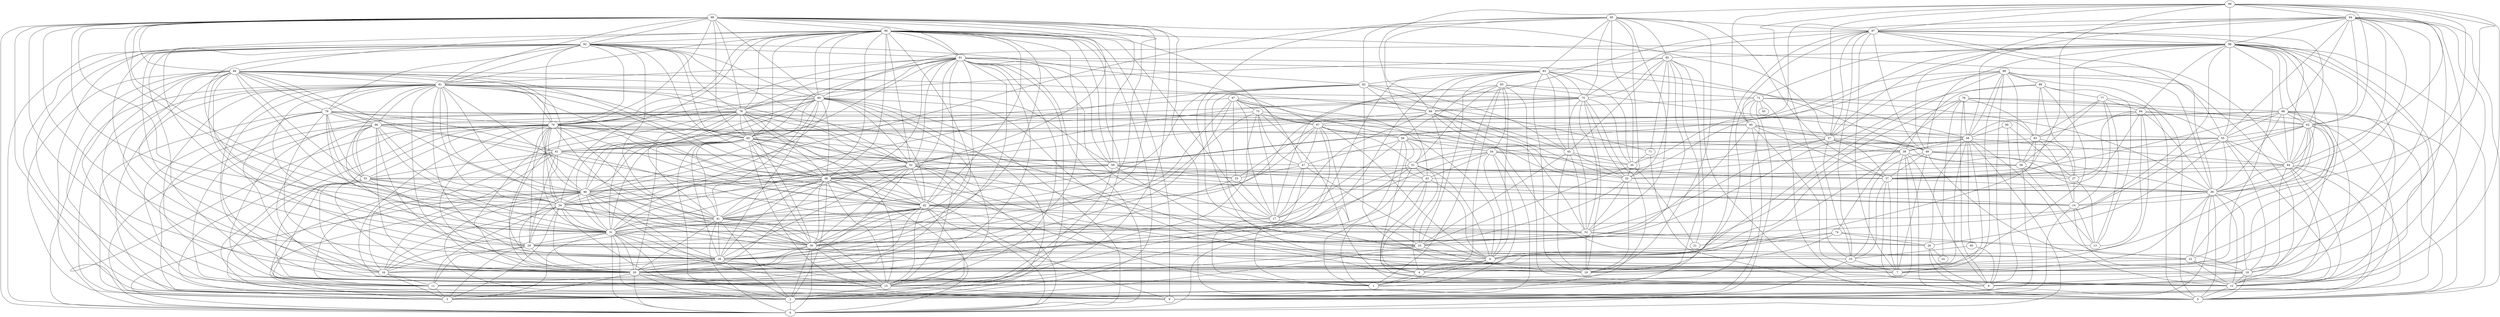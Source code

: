 digraph "sensornet-topology" {
label = "";
rankdir="BT";"0"->"2" [arrowhead = "both"] 
"0"->"20" [arrowhead = "both"] 
"0"->"30" [arrowhead = "both"] 
"0"->"31" [arrowhead = "both"] 
"0"->"41" [arrowhead = "both"] 
"0"->"42" [arrowhead = "both"] 
"0"->"46" [arrowhead = "both"] 
"0"->"48" [arrowhead = "both"] 
"0"->"51" [arrowhead = "both"] 
"0"->"52" [arrowhead = "both"] 
"0"->"58" [arrowhead = "both"] 
"0"->"70" [arrowhead = "both"] 
"0"->"72" [arrowhead = "both"] 
"0"->"80" [arrowhead = "both"] 
"0"->"81" [arrowhead = "both"] 
"0"->"91" [arrowhead = "both"] 
"0"->"92" [arrowhead = "both"] 
"0"->"96" [arrowhead = "both"] 
"0"->"98" [arrowhead = "both"] 
"1"->"4" [arrowhead = "both"] 
"1"->"6" [arrowhead = "both"] 
"1"->"17" [arrowhead = "both"] 
"1"->"39" [arrowhead = "both"] 
"1"->"43" [arrowhead = "both"] 
"1"->"52" [arrowhead = "both"] 
"1"->"54" [arrowhead = "both"] 
"1"->"56" [arrowhead = "both"] 
"1"->"67" [arrowhead = "both"] 
"1"->"93" [arrowhead = "both"] 
"2"->"15" [arrowhead = "both"] 
"2"->"20" [arrowhead = "both"] 
"2"->"25" [arrowhead = "both"] 
"2"->"28" [arrowhead = "both"] 
"2"->"30" [arrowhead = "both"] 
"2"->"31" [arrowhead = "both"] 
"2"->"38" [arrowhead = "both"] 
"2"->"41" [arrowhead = "both"] 
"2"->"42" [arrowhead = "both"] 
"2"->"46" [arrowhead = "both"] 
"2"->"48" [arrowhead = "both"] 
"2"->"65" [arrowhead = "both"] 
"2"->"70" [arrowhead = "both"] 
"2"->"78" [arrowhead = "both"] 
"2"->"80" [arrowhead = "both"] 
"2"->"81" [arrowhead = "both"] 
"2"->"86" [arrowhead = "both"] 
"2"->"91" [arrowhead = "both"] 
"2"->"92" [arrowhead = "both"] 
"2"->"96" [arrowhead = "both"] 
"2"->"98" [arrowhead = "both"] 
"3"->"11" [arrowhead = "both"] 
"3"->"16" [arrowhead = "both"] 
"3"->"20" [arrowhead = "both"] 
"3"->"29" [arrowhead = "both"] 
"3"->"31" [arrowhead = "both"] 
"3"->"34" [arrowhead = "both"] 
"3"->"36" [arrowhead = "both"] 
"3"->"54" [arrowhead = "both"] 
"3"->"61" [arrowhead = "both"] 
"3"->"66" [arrowhead = "both"] 
"3"->"70" [arrowhead = "both"] 
"3"->"79" [arrowhead = "both"] 
"3"->"81" [arrowhead = "both"] 
"3"->"83" [arrowhead = "both"] 
"3"->"84" [arrowhead = "both"] 
"3"->"85" [arrowhead = "both"] 
"4"->"6" [arrowhead = "both"] 
"4"->"31" [arrowhead = "both"] 
"4"->"43" [arrowhead = "both"] 
"4"->"51" [arrowhead = "both"] 
"4"->"56" [arrowhead = "both"] 
"4"->"64" [arrowhead = "both"] 
"4"->"88" [arrowhead = "both"] 
"4"->"93" [arrowhead = "both"] 
"5"->"12" [arrowhead = "both"] 
"5"->"18" [arrowhead = "both"] 
"5"->"26" [arrowhead = "both"] 
"5"->"36" [arrowhead = "both"] 
"5"->"39" [arrowhead = "both"] 
"5"->"44" [arrowhead = "both"] 
"5"->"53" [arrowhead = "both"] 
"5"->"62" [arrowhead = "both"] 
"5"->"68" [arrowhead = "both"] 
"5"->"77" [arrowhead = "both"] 
"5"->"85" [arrowhead = "both"] 
"5"->"86" [arrowhead = "both"] 
"5"->"89" [arrowhead = "both"] 
"5"->"92" [arrowhead = "both"] 
"5"->"94" [arrowhead = "both"] 
"5"->"98" [arrowhead = "both"] 
"6"->"17" [arrowhead = "both"] 
"6"->"29" [arrowhead = "both"] 
"6"->"39" [arrowhead = "both"] 
"6"->"43" [arrowhead = "both"] 
"6"->"47" [arrowhead = "both"] 
"6"->"51" [arrowhead = "both"] 
"6"->"54" [arrowhead = "both"] 
"6"->"62" [arrowhead = "both"] 
"6"->"63" [arrowhead = "both"] 
"6"->"67" [arrowhead = "both"] 
"6"->"76" [arrowhead = "both"] 
"6"->"93" [arrowhead = "both"] 
"6"->"97" [arrowhead = "both"] 
"7"->"10" [arrowhead = "both"] 
"7"->"36" [arrowhead = "both"] 
"7"->"37" [arrowhead = "both"] 
"7"->"39" [arrowhead = "both"] 
"7"->"48" [arrowhead = "both"] 
"7"->"49" [arrowhead = "both"] 
"7"->"58" [arrowhead = "both"] 
"7"->"60" [arrowhead = "both"] 
"7"->"82" [arrowhead = "both"] 
"7"->"86" [arrowhead = "both"] 
"7"->"87" [arrowhead = "both"] 
"7"->"89" [arrowhead = "both"] 
"7"->"99" [arrowhead = "both"] 
"8"->"18" [arrowhead = "both"] 
"8"->"26" [arrowhead = "both"] 
"8"->"39" [arrowhead = "both"] 
"8"->"40" [arrowhead = "both"] 
"8"->"43" [arrowhead = "both"] 
"8"->"44" [arrowhead = "both"] 
"8"->"68" [arrowhead = "both"] 
"8"->"71" [arrowhead = "both"] 
"8"->"73" [arrowhead = "both"] 
"8"->"76" [arrowhead = "both"] 
"8"->"81" [arrowhead = "both"] 
"8"->"89" [arrowhead = "both"] 
"8"->"90" [arrowhead = "both"] 
"8"->"93" [arrowhead = "both"] 
"8"->"94" [arrowhead = "both"] 
"9"->"10" [arrowhead = "both"] 
"9"->"14" [arrowhead = "both"] 
"9"->"15" [arrowhead = "both"] 
"9"->"34" [arrowhead = "both"] 
"9"->"44" [arrowhead = "both"] 
"9"->"46" [arrowhead = "both"] 
"9"->"48" [arrowhead = "both"] 
"9"->"60" [arrowhead = "both"] 
"9"->"64" [arrowhead = "both"] 
"9"->"65" [arrowhead = "both"] 
"9"->"75" [arrowhead = "both"] 
"9"->"84" [arrowhead = "both"] 
"9"->"96" [arrowhead = "both"] 
"10"->"29" [arrowhead = "both"] 
"10"->"37" [arrowhead = "both"] 
"10"->"40" [arrowhead = "both"] 
"10"->"49" [arrowhead = "both"] 
"10"->"57" [arrowhead = "both"] 
"10"->"59" [arrowhead = "both"] 
"10"->"87" [arrowhead = "both"] 
"10"->"99" [arrowhead = "both"] 
"11"->"16" [arrowhead = "both"] 
"11"->"23" [arrowhead = "both"] 
"11"->"25" [arrowhead = "both"] 
"11"->"29" [arrowhead = "both"] 
"11"->"34" [arrowhead = "both"] 
"11"->"47" [arrowhead = "both"] 
"11"->"53" [arrowhead = "both"] 
"11"->"61" [arrowhead = "both"] 
"11"->"66" [arrowhead = "both"] 
"11"->"73" [arrowhead = "both"] 
"11"->"78" [arrowhead = "both"] 
"11"->"79" [arrowhead = "both"] 
"11"->"84" [arrowhead = "both"] 
"11"->"87" [arrowhead = "both"] 
"11"->"97" [arrowhead = "both"] 
"12"->"14" [arrowhead = "both"] 
"12"->"18" [arrowhead = "both"] 
"12"->"22" [arrowhead = "both"] 
"12"->"36" [arrowhead = "both"] 
"12"->"37" [arrowhead = "both"] 
"12"->"44" [arrowhead = "both"] 
"12"->"49" [arrowhead = "both"] 
"12"->"55" [arrowhead = "both"] 
"12"->"66" [arrowhead = "both"] 
"12"->"68" [arrowhead = "both"] 
"12"->"70" [arrowhead = "both"] 
"12"->"72" [arrowhead = "both"] 
"12"->"80" [arrowhead = "both"] 
"12"->"86" [arrowhead = "both"] 
"12"->"87" [arrowhead = "both"] 
"12"->"94" [arrowhead = "both"] 
"12"->"99" [arrowhead = "both"] 
"13"->"14" [arrowhead = "both"] 
"13"->"27" [arrowhead = "both"] 
"13"->"32" [arrowhead = "both"] 
"13"->"38" [arrowhead = "both"] 
"13"->"64" [arrowhead = "both"] 
"13"->"77" [arrowhead = "both"] 
"13"->"88" [arrowhead = "both"] 
"14"->"27" [arrowhead = "both"] 
"14"->"36" [arrowhead = "both"] 
"14"->"59" [arrowhead = "both"] 
"14"->"62" [arrowhead = "both"] 
"14"->"63" [arrowhead = "both"] 
"14"->"65" [arrowhead = "both"] 
"14"->"70" [arrowhead = "both"] 
"14"->"77" [arrowhead = "both"] 
"15"->"18" [arrowhead = "both"] 
"15"->"20" [arrowhead = "both"] 
"15"->"28" [arrowhead = "both"] 
"15"->"30" [arrowhead = "both"] 
"15"->"31" [arrowhead = "both"] 
"15"->"41" [arrowhead = "both"] 
"15"->"42" [arrowhead = "both"] 
"15"->"46" [arrowhead = "both"] 
"15"->"48" [arrowhead = "both"] 
"15"->"52" [arrowhead = "both"] 
"15"->"59" [arrowhead = "both"] 
"15"->"70" [arrowhead = "both"] 
"15"->"72" [arrowhead = "both"] 
"15"->"78" [arrowhead = "both"] 
"15"->"80" [arrowhead = "both"] 
"15"->"81" [arrowhead = "both"] 
"15"->"84" [arrowhead = "both"] 
"15"->"91" [arrowhead = "both"] 
"15"->"92" [arrowhead = "both"] 
"15"->"96" [arrowhead = "both"] 
"15"->"98" [arrowhead = "both"] 
"16"->"28" [arrowhead = "both"] 
"16"->"29" [arrowhead = "both"] 
"16"->"31" [arrowhead = "both"] 
"16"->"34" [arrowhead = "both"] 
"16"->"39" [arrowhead = "both"] 
"16"->"46" [arrowhead = "both"] 
"16"->"53" [arrowhead = "both"] 
"16"->"61" [arrowhead = "both"] 
"16"->"68" [arrowhead = "both"] 
"16"->"79" [arrowhead = "both"] 
"16"->"81" [arrowhead = "both"] 
"16"->"84" [arrowhead = "both"] 
"16"->"89" [arrowhead = "both"] 
"17"->"23" [arrowhead = "both"] 
"17"->"42" [arrowhead = "both"] 
"17"->"47" [arrowhead = "both"] 
"17"->"51" [arrowhead = "both"] 
"17"->"56" [arrowhead = "both"] 
"17"->"69" [arrowhead = "both"] 
"17"->"73" [arrowhead = "both"] 
"17"->"91" [arrowhead = "both"] 
"17"->"93" [arrowhead = "both"] 
"17"->"96" [arrowhead = "both"] 
"17"->"97" [arrowhead = "both"] 
"18"->"22" [arrowhead = "both"] 
"18"->"36" [arrowhead = "both"] 
"18"->"44" [arrowhead = "both"] 
"18"->"55" [arrowhead = "both"] 
"18"->"58" [arrowhead = "both"] 
"18"->"62" [arrowhead = "both"] 
"18"->"65" [arrowhead = "both"] 
"18"->"78" [arrowhead = "both"] 
"18"->"86" [arrowhead = "both"] 
"18"->"94" [arrowhead = "both"] 
"19"->"22" [arrowhead = "both"] 
"19"->"25" [arrowhead = "both"] 
"19"->"32" [arrowhead = "both"] 
"19"->"33" [arrowhead = "both"] 
"19"->"34" [arrowhead = "both"] 
"19"->"45" [arrowhead = "both"] 
"19"->"70" [arrowhead = "both"] 
"19"->"72" [arrowhead = "both"] 
"19"->"75" [arrowhead = "both"] 
"19"->"82" [arrowhead = "both"] 
"19"->"83" [arrowhead = "both"] 
"19"->"94" [arrowhead = "both"] 
"19"->"95" [arrowhead = "both"] 
"20"->"28" [arrowhead = "both"] 
"20"->"29" [arrowhead = "both"] 
"20"->"30" [arrowhead = "both"] 
"20"->"31" [arrowhead = "both"] 
"20"->"34" [arrowhead = "both"] 
"20"->"41" [arrowhead = "both"] 
"20"->"42" [arrowhead = "both"] 
"20"->"46" [arrowhead = "both"] 
"20"->"48" [arrowhead = "both"] 
"20"->"52" [arrowhead = "both"] 
"20"->"53" [arrowhead = "both"] 
"20"->"58" [arrowhead = "both"] 
"20"->"65" [arrowhead = "both"] 
"20"->"66" [arrowhead = "both"] 
"20"->"74" [arrowhead = "both"] 
"20"->"78" [arrowhead = "both"] 
"20"->"79" [arrowhead = "both"] 
"20"->"80" [arrowhead = "both"] 
"20"->"81" [arrowhead = "both"] 
"20"->"83" [arrowhead = "both"] 
"20"->"84" [arrowhead = "both"] 
"20"->"91" [arrowhead = "both"] 
"20"->"92" [arrowhead = "both"] 
"20"->"96" [arrowhead = "both"] 
"20"->"98" [arrowhead = "both"] 
"21"->"35" [arrowhead = "both"] 
"21"->"74" [arrowhead = "both"] 
"21"->"85" [arrowhead = "both"] 
"22"->"30" [arrowhead = "both"] 
"22"->"36" [arrowhead = "both"] 
"22"->"62" [arrowhead = "both"] 
"22"->"69" [arrowhead = "both"] 
"22"->"74" [arrowhead = "both"] 
"22"->"86" [arrowhead = "both"] 
"23"->"47" [arrowhead = "both"] 
"23"->"59" [arrowhead = "both"] 
"23"->"61" [arrowhead = "both"] 
"23"->"67" [arrowhead = "both"] 
"23"->"97" [arrowhead = "both"] 
"24"->"26" [arrowhead = "both"] 
"24"->"76" [arrowhead = "both"] 
"25"->"32" [arrowhead = "both"] 
"25"->"33" [arrowhead = "both"] 
"25"->"35" [arrowhead = "both"] 
"25"->"45" [arrowhead = "both"] 
"25"->"52" [arrowhead = "both"] 
"25"->"61" [arrowhead = "both"] 
"25"->"69" [arrowhead = "both"] 
"25"->"82" [arrowhead = "both"] 
"25"->"83" [arrowhead = "both"] 
"25"->"85" [arrowhead = "both"] 
"25"->"95" [arrowhead = "both"] 
"26"->"32" [arrowhead = "both"] 
"26"->"55" [arrowhead = "both"] 
"26"->"58" [arrowhead = "both"] 
"26"->"70" [arrowhead = "both"] 
"26"->"74" [arrowhead = "both"] 
"27"->"38" [arrowhead = "both"] 
"27"->"47" [arrowhead = "both"] 
"27"->"63" [arrowhead = "both"] 
"27"->"64" [arrowhead = "both"] 
"27"->"88" [arrowhead = "both"] 
"27"->"90" [arrowhead = "both"] 
"28"->"30" [arrowhead = "both"] 
"28"->"31" [arrowhead = "both"] 
"28"->"41" [arrowhead = "both"] 
"28"->"42" [arrowhead = "both"] 
"28"->"46" [arrowhead = "both"] 
"28"->"48" [arrowhead = "both"] 
"28"->"51" [arrowhead = "both"] 
"28"->"52" [arrowhead = "both"] 
"28"->"65" [arrowhead = "both"] 
"28"->"66" [arrowhead = "both"] 
"28"->"70" [arrowhead = "both"] 
"28"->"74" [arrowhead = "both"] 
"28"->"80" [arrowhead = "both"] 
"28"->"81" [arrowhead = "both"] 
"28"->"91" [arrowhead = "both"] 
"28"->"92" [arrowhead = "both"] 
"28"->"96" [arrowhead = "both"] 
"28"->"98" [arrowhead = "both"] 
"29"->"31" [arrowhead = "both"] 
"29"->"34" [arrowhead = "both"] 
"29"->"42" [arrowhead = "both"] 
"29"->"53" [arrowhead = "both"] 
"29"->"60" [arrowhead = "both"] 
"29"->"61" [arrowhead = "both"] 
"29"->"66" [arrowhead = "both"] 
"29"->"70" [arrowhead = "both"] 
"29"->"73" [arrowhead = "both"] 
"29"->"81" [arrowhead = "both"] 
"29"->"84" [arrowhead = "both"] 
"29"->"86" [arrowhead = "both"] 
"29"->"88" [arrowhead = "both"] 
"30"->"31" [arrowhead = "both"] 
"30"->"41" [arrowhead = "both"] 
"30"->"42" [arrowhead = "both"] 
"30"->"46" [arrowhead = "both"] 
"30"->"48" [arrowhead = "both"] 
"30"->"52" [arrowhead = "both"] 
"30"->"54" [arrowhead = "both"] 
"30"->"65" [arrowhead = "both"] 
"30"->"70" [arrowhead = "both"] 
"30"->"78" [arrowhead = "both"] 
"30"->"81" [arrowhead = "both"] 
"30"->"91" [arrowhead = "both"] 
"30"->"92" [arrowhead = "both"] 
"30"->"96" [arrowhead = "both"] 
"30"->"98" [arrowhead = "both"] 
"31"->"34" [arrowhead = "both"] 
"31"->"41" [arrowhead = "both"] 
"31"->"42" [arrowhead = "both"] 
"31"->"46" [arrowhead = "both"] 
"31"->"48" [arrowhead = "both"] 
"31"->"52" [arrowhead = "both"] 
"31"->"53" [arrowhead = "both"] 
"31"->"55" [arrowhead = "both"] 
"31"->"65" [arrowhead = "both"] 
"31"->"66" [arrowhead = "both"] 
"31"->"67" [arrowhead = "both"] 
"31"->"70" [arrowhead = "both"] 
"31"->"78" [arrowhead = "both"] 
"31"->"79" [arrowhead = "both"] 
"31"->"80" [arrowhead = "both"] 
"31"->"84" [arrowhead = "both"] 
"31"->"91" [arrowhead = "both"] 
"31"->"92" [arrowhead = "both"] 
"31"->"96" [arrowhead = "both"] 
"31"->"98" [arrowhead = "both"] 
"32"->"33" [arrowhead = "both"] 
"32"->"41" [arrowhead = "both"] 
"32"->"42" [arrowhead = "both"] 
"32"->"45" [arrowhead = "both"] 
"32"->"57" [arrowhead = "both"] 
"32"->"69" [arrowhead = "both"] 
"32"->"75" [arrowhead = "both"] 
"32"->"83" [arrowhead = "both"] 
"32"->"84" [arrowhead = "both"] 
"32"->"95" [arrowhead = "both"] 
"33"->"35" [arrowhead = "both"] 
"33"->"38" [arrowhead = "both"] 
"33"->"45" [arrowhead = "both"] 
"33"->"68" [arrowhead = "both"] 
"33"->"69" [arrowhead = "both"] 
"33"->"75" [arrowhead = "both"] 
"33"->"82" [arrowhead = "both"] 
"33"->"85" [arrowhead = "both"] 
"33"->"95" [arrowhead = "both"] 
"34"->"46" [arrowhead = "both"] 
"34"->"48" [arrowhead = "both"] 
"34"->"53" [arrowhead = "both"] 
"34"->"59" [arrowhead = "both"] 
"34"->"61" [arrowhead = "both"] 
"34"->"66" [arrowhead = "both"] 
"34"->"69" [arrowhead = "both"] 
"34"->"70" [arrowhead = "both"] 
"34"->"79" [arrowhead = "both"] 
"34"->"81" [arrowhead = "both"] 
"34"->"82" [arrowhead = "both"] 
"34"->"95" [arrowhead = "both"] 
"34"->"96" [arrowhead = "both"] 
"34"->"98" [arrowhead = "both"] 
"35"->"45" [arrowhead = "both"] 
"35"->"54" [arrowhead = "both"] 
"35"->"71" [arrowhead = "both"] 
"35"->"75" [arrowhead = "both"] 
"35"->"83" [arrowhead = "both"] 
"35"->"94" [arrowhead = "both"] 
"35"->"95" [arrowhead = "both"] 
"36"->"37" [arrowhead = "both"] 
"36"->"44" [arrowhead = "both"] 
"36"->"49" [arrowhead = "both"] 
"36"->"53" [arrowhead = "both"] 
"36"->"55" [arrowhead = "both"] 
"36"->"57" [arrowhead = "both"] 
"36"->"62" [arrowhead = "both"] 
"36"->"64" [arrowhead = "both"] 
"36"->"68" [arrowhead = "both"] 
"36"->"72" [arrowhead = "both"] 
"36"->"73" [arrowhead = "both"] 
"36"->"87" [arrowhead = "both"] 
"36"->"89" [arrowhead = "both"] 
"36"->"94" [arrowhead = "both"] 
"36"->"99" [arrowhead = "both"] 
"37"->"44" [arrowhead = "both"] 
"37"->"47" [arrowhead = "both"] 
"37"->"49" [arrowhead = "both"] 
"37"->"57" [arrowhead = "both"] 
"37"->"60" [arrowhead = "both"] 
"37"->"62" [arrowhead = "both"] 
"37"->"78" [arrowhead = "both"] 
"37"->"86" [arrowhead = "both"] 
"37"->"94" [arrowhead = "both"] 
"37"->"95" [arrowhead = "both"] 
"37"->"99" [arrowhead = "both"] 
"38"->"39" [arrowhead = "both"] 
"38"->"54" [arrowhead = "both"] 
"38"->"63" [arrowhead = "both"] 
"38"->"77" [arrowhead = "both"] 
"38"->"89" [arrowhead = "both"] 
"39"->"55" [arrowhead = "both"] 
"39"->"56" [arrowhead = "both"] 
"39"->"57" [arrowhead = "both"] 
"39"->"58" [arrowhead = "both"] 
"39"->"66" [arrowhead = "both"] 
"39"->"88" [arrowhead = "both"] 
"40"->"58" [arrowhead = "both"] 
"41"->"42" [arrowhead = "both"] 
"41"->"46" [arrowhead = "both"] 
"41"->"48" [arrowhead = "both"] 
"41"->"52" [arrowhead = "both"] 
"41"->"65" [arrowhead = "both"] 
"41"->"70" [arrowhead = "both"] 
"41"->"78" [arrowhead = "both"] 
"41"->"80" [arrowhead = "both"] 
"41"->"81" [arrowhead = "both"] 
"41"->"82" [arrowhead = "both"] 
"41"->"87" [arrowhead = "both"] 
"41"->"92" [arrowhead = "both"] 
"41"->"96" [arrowhead = "both"] 
"41"->"98" [arrowhead = "both"] 
"42"->"46" [arrowhead = "both"] 
"42"->"48" [arrowhead = "both"] 
"42"->"52" [arrowhead = "both"] 
"42"->"64" [arrowhead = "both"] 
"42"->"65" [arrowhead = "both"] 
"42"->"67" [arrowhead = "both"] 
"42"->"70" [arrowhead = "both"] 
"42"->"78" [arrowhead = "both"] 
"42"->"79" [arrowhead = "both"] 
"42"->"80" [arrowhead = "both"] 
"42"->"81" [arrowhead = "both"] 
"42"->"91" [arrowhead = "both"] 
"42"->"96" [arrowhead = "both"] 
"42"->"97" [arrowhead = "both"] 
"42"->"98" [arrowhead = "both"] 
"43"->"51" [arrowhead = "both"] 
"43"->"54" [arrowhead = "both"] 
"43"->"56" [arrowhead = "both"] 
"43"->"58" [arrowhead = "both"] 
"43"->"59" [arrowhead = "both"] 
"43"->"99" [arrowhead = "both"] 
"44"->"49" [arrowhead = "both"] 
"44"->"55" [arrowhead = "both"] 
"44"->"58" [arrowhead = "both"] 
"44"->"62" [arrowhead = "both"] 
"44"->"68" [arrowhead = "both"] 
"44"->"86" [arrowhead = "both"] 
"44"->"87" [arrowhead = "both"] 
"44"->"96" [arrowhead = "both"] 
"44"->"99" [arrowhead = "both"] 
"45"->"69" [arrowhead = "both"] 
"45"->"75" [arrowhead = "both"] 
"45"->"82" [arrowhead = "both"] 
"45"->"83" [arrowhead = "both"] 
"45"->"85" [arrowhead = "both"] 
"46"->"48" [arrowhead = "both"] 
"46"->"52" [arrowhead = "both"] 
"46"->"59" [arrowhead = "both"] 
"46"->"65" [arrowhead = "both"] 
"46"->"70" [arrowhead = "both"] 
"46"->"78" [arrowhead = "both"] 
"46"->"80" [arrowhead = "both"] 
"46"->"81" [arrowhead = "both"] 
"46"->"84" [arrowhead = "both"] 
"46"->"91" [arrowhead = "both"] 
"46"->"92" [arrowhead = "both"] 
"46"->"98" [arrowhead = "both"] 
"47"->"56" [arrowhead = "both"] 
"47"->"61" [arrowhead = "both"] 
"47"->"67" [arrowhead = "both"] 
"47"->"73" [arrowhead = "both"] 
"47"->"96" [arrowhead = "both"] 
"48"->"51" [arrowhead = "both"] 
"48"->"52" [arrowhead = "both"] 
"48"->"57" [arrowhead = "both"] 
"48"->"59" [arrowhead = "both"] 
"48"->"65" [arrowhead = "both"] 
"48"->"70" [arrowhead = "both"] 
"48"->"78" [arrowhead = "both"] 
"48"->"80" [arrowhead = "both"] 
"48"->"81" [arrowhead = "both"] 
"48"->"84" [arrowhead = "both"] 
"48"->"91" [arrowhead = "both"] 
"48"->"92" [arrowhead = "both"] 
"48"->"96" [arrowhead = "both"] 
"49"->"57" [arrowhead = "both"] 
"49"->"60" [arrowhead = "both"] 
"49"->"62" [arrowhead = "both"] 
"49"->"86" [arrowhead = "both"] 
"49"->"87" [arrowhead = "both"] 
"49"->"91" [arrowhead = "both"] 
"49"->"94" [arrowhead = "both"] 
"50"->"72" [arrowhead = "both"] 
"51"->"54" [arrowhead = "both"] 
"51"->"56" [arrowhead = "both"] 
"51"->"63" [arrowhead = "both"] 
"51"->"67" [arrowhead = "both"] 
"51"->"93" [arrowhead = "both"] 
"52"->"57" [arrowhead = "both"] 
"52"->"65" [arrowhead = "both"] 
"52"->"70" [arrowhead = "both"] 
"52"->"75" [arrowhead = "both"] 
"52"->"78" [arrowhead = "both"] 
"52"->"80" [arrowhead = "both"] 
"52"->"81" [arrowhead = "both"] 
"52"->"91" [arrowhead = "both"] 
"52"->"92" [arrowhead = "both"] 
"52"->"96" [arrowhead = "both"] 
"52"->"98" [arrowhead = "both"] 
"53"->"61" [arrowhead = "both"] 
"53"->"66" [arrowhead = "both"] 
"53"->"70" [arrowhead = "both"] 
"53"->"79" [arrowhead = "both"] 
"53"->"81" [arrowhead = "both"] 
"53"->"84" [arrowhead = "both"] 
"53"->"86" [arrowhead = "both"] 
"54"->"55" [arrowhead = "both"] 
"54"->"56" [arrowhead = "both"] 
"54"->"93" [arrowhead = "both"] 
"55"->"62" [arrowhead = "both"] 
"55"->"66" [arrowhead = "both"] 
"55"->"68" [arrowhead = "both"] 
"55"->"76" [arrowhead = "both"] 
"55"->"86" [arrowhead = "both"] 
"55"->"89" [arrowhead = "both"] 
"55"->"94" [arrowhead = "both"] 
"56"->"67" [arrowhead = "both"] 
"56"->"89" [arrowhead = "both"] 
"56"->"93" [arrowhead = "both"] 
"56"->"97" [arrowhead = "both"] 
"57"->"60" [arrowhead = "both"] 
"57"->"86" [arrowhead = "both"] 
"57"->"87" [arrowhead = "both"] 
"57"->"89" [arrowhead = "both"] 
"57"->"98" [arrowhead = "both"] 
"57"->"99" [arrowhead = "both"] 
"58"->"67" [arrowhead = "both"] 
"58"->"68" [arrowhead = "both"] 
"58"->"76" [arrowhead = "both"] 
"58"->"83" [arrowhead = "both"] 
"58"->"89" [arrowhead = "both"] 
"58"->"90" [arrowhead = "both"] 
"58"->"93" [arrowhead = "both"] 
"58"->"94" [arrowhead = "both"] 
"59"->"60" [arrowhead = "both"] 
"59"->"64" [arrowhead = "both"] 
"59"->"65" [arrowhead = "both"] 
"59"->"84" [arrowhead = "both"] 
"59"->"91" [arrowhead = "both"] 
"59"->"96" [arrowhead = "both"] 
"59"->"98" [arrowhead = "both"] 
"60"->"79" [arrowhead = "both"] 
"60"->"87" [arrowhead = "both"] 
"60"->"99" [arrowhead = "both"] 
"61"->"65" [arrowhead = "both"] 
"61"->"66" [arrowhead = "both"] 
"61"->"73" [arrowhead = "both"] 
"61"->"75" [arrowhead = "both"] 
"61"->"79" [arrowhead = "both"] 
"61"->"84" [arrowhead = "both"] 
"61"->"97" [arrowhead = "both"] 
"62"->"64" [arrowhead = "both"] 
"62"->"68" [arrowhead = "both"] 
"62"->"72" [arrowhead = "both"] 
"62"->"86" [arrowhead = "both"] 
"62"->"87" [arrowhead = "both"] 
"62"->"94" [arrowhead = "both"] 
"62"->"99" [arrowhead = "both"] 
"63"->"64" [arrowhead = "both"] 
"63"->"76" [arrowhead = "both"] 
"63"->"77" [arrowhead = "both"] 
"63"->"79" [arrowhead = "both"] 
"63"->"88" [arrowhead = "both"] 
"64"->"77" [arrowhead = "both"] 
"64"->"86" [arrowhead = "both"] 
"65"->"68" [arrowhead = "both"] 
"65"->"70" [arrowhead = "both"] 
"65"->"78" [arrowhead = "both"] 
"65"->"80" [arrowhead = "both"] 
"65"->"81" [arrowhead = "both"] 
"65"->"91" [arrowhead = "both"] 
"65"->"92" [arrowhead = "both"] 
"65"->"96" [arrowhead = "both"] 
"65"->"98" [arrowhead = "both"] 
"66"->"78" [arrowhead = "both"] 
"66"->"79" [arrowhead = "both"] 
"66"->"81" [arrowhead = "both"] 
"66"->"84" [arrowhead = "both"] 
"66"->"89" [arrowhead = "both"] 
"67"->"69" [arrowhead = "both"] 
"67"->"73" [arrowhead = "both"] 
"67"->"92" [arrowhead = "both"] 
"67"->"97" [arrowhead = "both"] 
"68"->"76" [arrowhead = "both"] 
"68"->"86" [arrowhead = "both"] 
"68"->"94" [arrowhead = "both"] 
"69"->"72" [arrowhead = "both"] 
"69"->"75" [arrowhead = "both"] 
"69"->"82" [arrowhead = "both"] 
"69"->"83" [arrowhead = "both"] 
"69"->"84" [arrowhead = "both"] 
"69"->"95" [arrowhead = "both"] 
"70"->"78" [arrowhead = "both"] 
"70"->"79" [arrowhead = "both"] 
"70"->"80" [arrowhead = "both"] 
"70"->"81" [arrowhead = "both"] 
"70"->"84" [arrowhead = "both"] 
"70"->"91" [arrowhead = "both"] 
"70"->"92" [arrowhead = "both"] 
"70"->"96" [arrowhead = "both"] 
"70"->"98" [arrowhead = "both"] 
"71"->"85" [arrowhead = "both"] 
"71"->"97" [arrowhead = "both"] 
"72"->"86" [arrowhead = "both"] 
"72"->"93" [arrowhead = "both"] 
"73"->"97" [arrowhead = "both"] 
"74"->"76" [arrowhead = "both"] 
"75"->"81" [arrowhead = "both"] 
"75"->"82" [arrowhead = "both"] 
"75"->"83" [arrowhead = "both"] 
"75"->"85" [arrowhead = "both"] 
"75"->"87" [arrowhead = "both"] 
"75"->"95" [arrowhead = "both"] 
"77"->"88" [arrowhead = "both"] 
"78"->"80" [arrowhead = "both"] 
"78"->"81" [arrowhead = "both"] 
"78"->"85" [arrowhead = "both"] 
"78"->"91" [arrowhead = "both"] 
"78"->"92" [arrowhead = "both"] 
"78"->"96" [arrowhead = "both"] 
"78"->"98" [arrowhead = "both"] 
"79"->"81" [arrowhead = "both"] 
"79"->"84" [arrowhead = "both"] 
"79"->"92" [arrowhead = "both"] 
"80"->"81" [arrowhead = "both"] 
"80"->"86" [arrowhead = "both"] 
"80"->"91" [arrowhead = "both"] 
"80"->"92" [arrowhead = "both"] 
"80"->"96" [arrowhead = "both"] 
"80"->"98" [arrowhead = "both"] 
"81"->"84" [arrowhead = "both"] 
"81"->"91" [arrowhead = "both"] 
"81"->"92" [arrowhead = "both"] 
"81"->"96" [arrowhead = "both"] 
"81"->"98" [arrowhead = "both"] 
"82"->"83" [arrowhead = "both"] 
"82"->"91" [arrowhead = "both"] 
"82"->"95" [arrowhead = "both"] 
"83"->"85" [arrowhead = "both"] 
"83"->"91" [arrowhead = "both"] 
"83"->"95" [arrowhead = "both"] 
"84"->"96" [arrowhead = "both"] 
"84"->"98" [arrowhead = "both"] 
"85"->"86" [arrowhead = "both"] 
"85"->"95" [arrowhead = "both"] 
"86"->"87" [arrowhead = "both"] 
"86"->"94" [arrowhead = "both"] 
"86"->"99" [arrowhead = "both"] 
"87"->"94" [arrowhead = "both"] 
"87"->"95" [arrowhead = "both"] 
"87"->"99" [arrowhead = "both"] 
"88"->"89" [arrowhead = "both"] 
"91"->"92" [arrowhead = "both"] 
"91"->"96" [arrowhead = "both"] 
"91"->"98" [arrowhead = "both"] 
"92"->"96" [arrowhead = "both"] 
"92"->"98" [arrowhead = "both"] 
"94"->"99" [arrowhead = "both"] 
"96"->"98" [arrowhead = "both"] 
}
